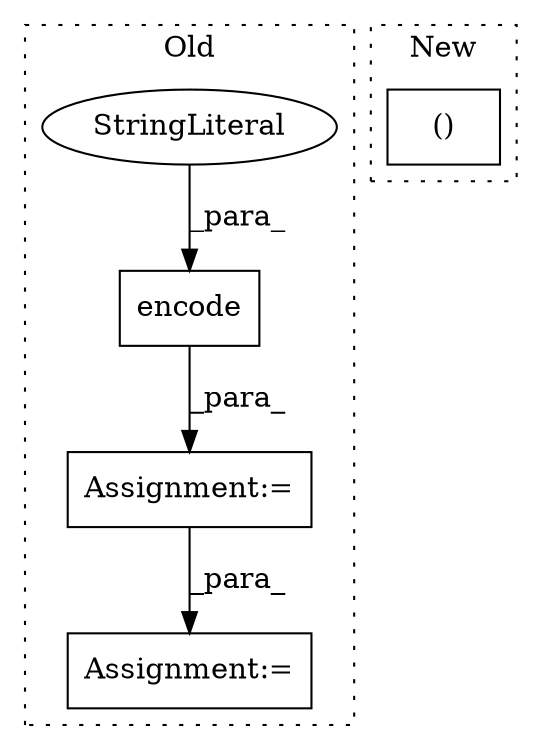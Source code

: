 digraph G {
subgraph cluster0 {
1 [label="encode" a="32" s="13856,13870" l="7,1" shape="box"];
3 [label="StringLiteral" a="45" s="13863" l="7" shape="ellipse"];
4 [label="Assignment:=" a="7" s="13917" l="1" shape="box"];
5 [label="Assignment:=" a="7" s="13838" l="1" shape="box"];
label = "Old";
style="dotted";
}
subgraph cluster1 {
2 [label="()" a="106" s="14189" l="21" shape="box"];
label = "New";
style="dotted";
}
1 -> 5 [label="_para_"];
3 -> 1 [label="_para_"];
5 -> 4 [label="_para_"];
}